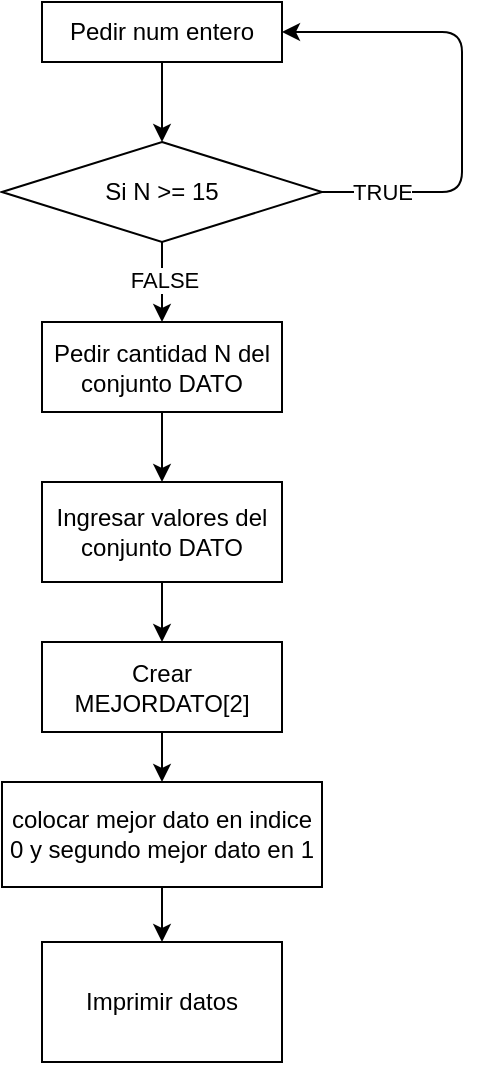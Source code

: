 <mxfile>
    <diagram id="PmGdmv5V6DMb0X2Wwvq5" name="Page-1">
        <mxGraphModel dx="1114" dy="607" grid="1" gridSize="10" guides="1" tooltips="1" connect="1" arrows="1" fold="1" page="1" pageScale="1" pageWidth="850" pageHeight="1100" math="0" shadow="0">
            <root>
                <mxCell id="0"/>
                <mxCell id="1" parent="0"/>
                <mxCell id="6" value="" style="edgeStyle=none;html=1;" edge="1" parent="1" source="2" target="5">
                    <mxGeometry relative="1" as="geometry"/>
                </mxCell>
                <mxCell id="2" value="Pedir num entero" style="whiteSpace=wrap;html=1;" vertex="1" parent="1">
                    <mxGeometry x="340" y="50" width="120" height="30" as="geometry"/>
                </mxCell>
                <mxCell id="7" style="edgeStyle=none;html=1;exitX=1;exitY=0.5;exitDx=0;exitDy=0;entryX=1;entryY=0.5;entryDx=0;entryDy=0;" edge="1" parent="1" source="5" target="2">
                    <mxGeometry relative="1" as="geometry">
                        <Array as="points">
                            <mxPoint x="550" y="145"/>
                            <mxPoint x="550" y="65"/>
                        </Array>
                    </mxGeometry>
                </mxCell>
                <mxCell id="8" value="TRUE" style="edgeLabel;html=1;align=center;verticalAlign=middle;resizable=0;points=[];" vertex="1" connectable="0" parent="7">
                    <mxGeometry x="-0.642" y="-3" relative="1" as="geometry">
                        <mxPoint x="-13" y="-3" as="offset"/>
                    </mxGeometry>
                </mxCell>
                <mxCell id="10" value="" style="edgeStyle=none;html=1;" edge="1" parent="1" source="5" target="9">
                    <mxGeometry relative="1" as="geometry"/>
                </mxCell>
                <mxCell id="13" value="FALSE" style="edgeLabel;html=1;align=center;verticalAlign=middle;resizable=0;points=[];" vertex="1" connectable="0" parent="10">
                    <mxGeometry x="-0.078" y="1" relative="1" as="geometry">
                        <mxPoint as="offset"/>
                    </mxGeometry>
                </mxCell>
                <mxCell id="5" value="Si N &amp;gt;= 15" style="rhombus;whiteSpace=wrap;html=1;" vertex="1" parent="1">
                    <mxGeometry x="320" y="120" width="160" height="50" as="geometry"/>
                </mxCell>
                <mxCell id="12" value="" style="edgeStyle=none;html=1;" edge="1" parent="1" source="9" target="11">
                    <mxGeometry relative="1" as="geometry"/>
                </mxCell>
                <mxCell id="9" value="Pedir cantidad N del conjunto DATO" style="whiteSpace=wrap;html=1;" vertex="1" parent="1">
                    <mxGeometry x="340" y="210" width="120" height="45" as="geometry"/>
                </mxCell>
                <mxCell id="15" value="" style="edgeStyle=none;html=1;" edge="1" parent="1" source="11" target="14">
                    <mxGeometry relative="1" as="geometry"/>
                </mxCell>
                <mxCell id="11" value="Ingresar valores del conjunto DATO" style="whiteSpace=wrap;html=1;" vertex="1" parent="1">
                    <mxGeometry x="340" y="290" width="120" height="50" as="geometry"/>
                </mxCell>
                <mxCell id="17" value="" style="edgeStyle=none;html=1;" edge="1" parent="1" source="14" target="16">
                    <mxGeometry relative="1" as="geometry"/>
                </mxCell>
                <mxCell id="14" value="Crear MEJORDATO[2]" style="whiteSpace=wrap;html=1;" vertex="1" parent="1">
                    <mxGeometry x="340" y="370" width="120" height="45" as="geometry"/>
                </mxCell>
                <mxCell id="19" value="" style="edgeStyle=none;html=1;" edge="1" parent="1" source="16" target="18">
                    <mxGeometry relative="1" as="geometry"/>
                </mxCell>
                <mxCell id="16" value="colocar mejor dato en indice 0 y segundo mejor dato en 1" style="whiteSpace=wrap;html=1;" vertex="1" parent="1">
                    <mxGeometry x="320" y="440" width="160" height="52.5" as="geometry"/>
                </mxCell>
                <mxCell id="18" value="Imprimir datos" style="whiteSpace=wrap;html=1;" vertex="1" parent="1">
                    <mxGeometry x="340" y="520" width="120" height="60" as="geometry"/>
                </mxCell>
            </root>
        </mxGraphModel>
    </diagram>
</mxfile>